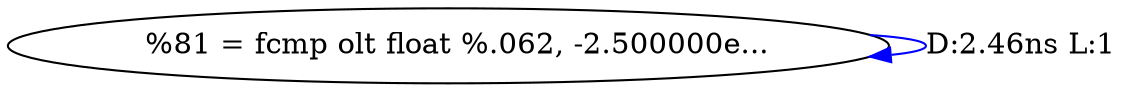 digraph {
Node0x2549e10[label="  %81 = fcmp olt float %.062, -2.500000e..."];
Node0x2549e10 -> Node0x2549e10[label="D:2.46ns L:1",color=blue];
}
